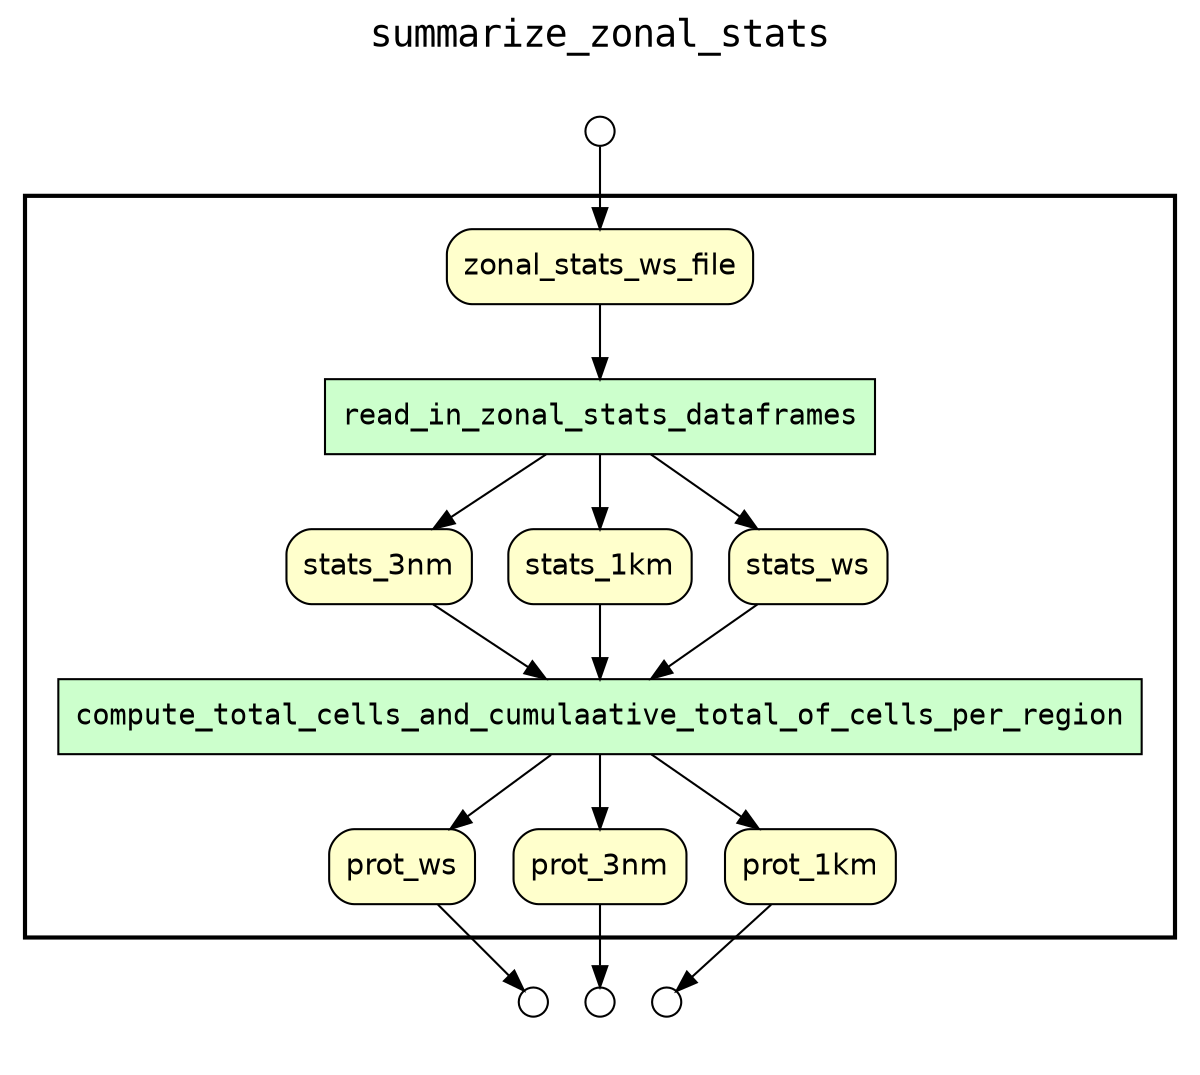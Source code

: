 
digraph yw_data_view {
rankdir=TB
fontname=Courier; fontsize=18; labelloc=t
label="summarize_zonal_stats"
subgraph cluster_workflow { label=""; color=black; penwidth=2
subgraph cluster_workflow_inner { label=""; color=white
node[shape=box style="filled" fillcolor="#CCFFCC" peripheries=1 fontname=Courier]
compute_total_cells_and_cumulaative_total_of_cells_per_region
read_in_zonal_stats_dataframes
node[shape=box style="filled" fillcolor="#CCFFCC" peripheries=1 fontname=Courier]
node[shape=box style="rounded,filled" fillcolor="#FFFFCC" peripheries=1 fontname=Helvetica]
zonal_stats_ws_file
stats_3nm
stats_1km
stats_ws
prot_ws
prot_3nm
prot_1km
node[shape=box style="rounded,filled" fillcolor="#FFFFFF" peripheries=1 fontname=Helvetica]
}}
subgraph cluster_inflows { label=""; color=white; penwidth=2
subgraph cluster_inflows_inner { label=""; color=white
node[shape=circle fillcolor="#FFFFFF" peripheries=1 width=0.2]
zonal_stats_ws_file_inflow [label=""]
}}
subgraph cluster_outflows { label=""; color=white; penwidth=2
subgraph cluster_outflows_inner { label=""; color=white
node[shape=circle fillcolor="#FFFFFF" peripheries=1 width=0.2]
prot_1km_outflow [label=""]
prot_3nm_outflow [label=""]
prot_ws_outflow [label=""]
}}
compute_total_cells_and_cumulaative_total_of_cells_per_region -> prot_1km
compute_total_cells_and_cumulaative_total_of_cells_per_region -> prot_3nm
compute_total_cells_and_cumulaative_total_of_cells_per_region -> prot_ws
read_in_zonal_stats_dataframes -> stats_ws
read_in_zonal_stats_dataframes -> stats_1km
read_in_zonal_stats_dataframes -> stats_3nm
zonal_stats_ws_file -> read_in_zonal_stats_dataframes
stats_3nm -> compute_total_cells_and_cumulaative_total_of_cells_per_region
stats_1km -> compute_total_cells_and_cumulaative_total_of_cells_per_region
stats_ws -> compute_total_cells_and_cumulaative_total_of_cells_per_region
zonal_stats_ws_file_inflow -> zonal_stats_ws_file
prot_1km -> prot_1km_outflow
prot_3nm -> prot_3nm_outflow
prot_ws -> prot_ws_outflow
}

